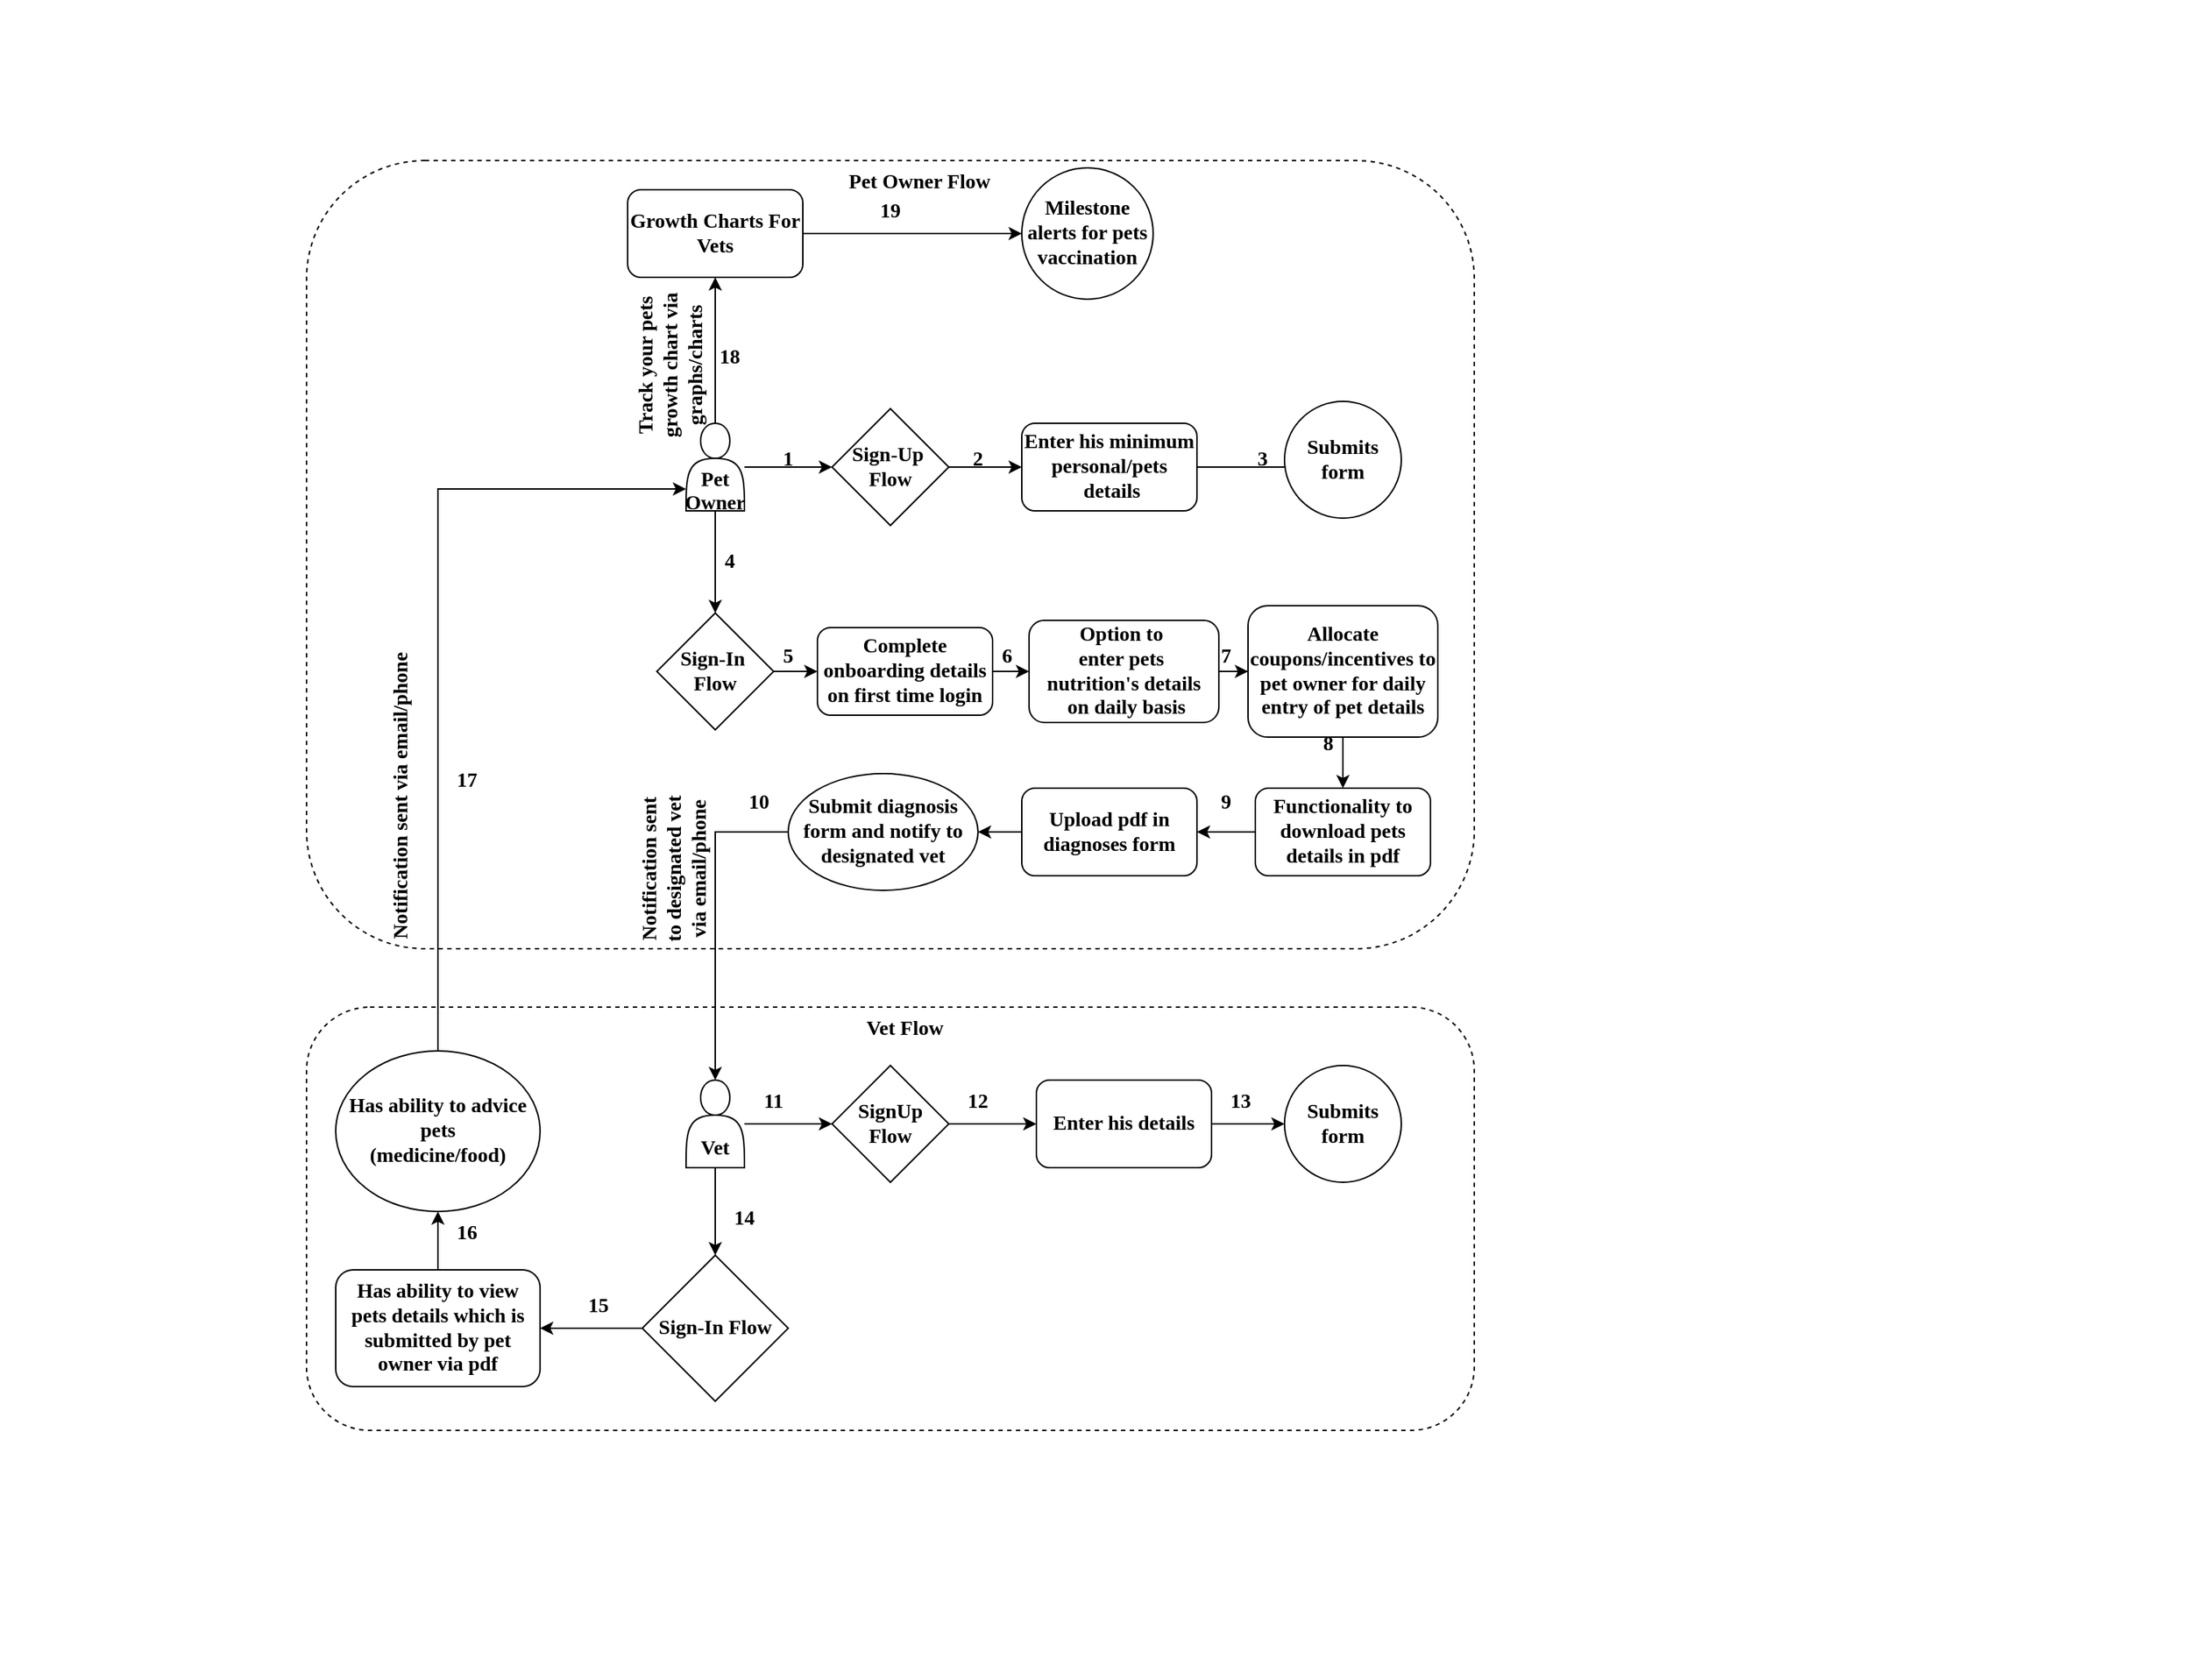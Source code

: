 <mxfile version="24.0.7" type="github">
  <diagram name="Page-1" id="GmAfje1MR3ZLFPPQamlQ">
    <mxGraphModel dx="2121" dy="1617" grid="1" gridSize="10" guides="1" tooltips="1" connect="1" arrows="1" fold="1" page="1" pageScale="1" pageWidth="850" pageHeight="1100" math="0" shadow="0">
      <root>
        <mxCell id="0" />
        <mxCell id="1" parent="0" />
        <mxCell id="lLo5x_2QG4jimNaP_B-l-39" value="" style="rounded=1;whiteSpace=wrap;html=1;dashed=1;fontFamily=Times New Roman;fontSize=14;strokeWidth=1;fontStyle=1" parent="1" vertex="1">
          <mxGeometry x="-200" y="-80" width="800" height="540" as="geometry" />
        </mxCell>
        <mxCell id="lLo5x_2QG4jimNaP_B-l-38" value="" style="rounded=1;whiteSpace=wrap;html=1;dashed=1;fontFamily=Times New Roman;fontSize=14;strokeWidth=1;fontStyle=1" parent="1" vertex="1">
          <mxGeometry x="-200" y="500" width="800" height="290" as="geometry" />
        </mxCell>
        <mxCell id="_TZWZInf5wAIC_WSy5-A-4" value="" style="edgeStyle=orthogonalEdgeStyle;rounded=0;orthogonalLoop=1;jettySize=auto;html=1;" parent="1" edge="1">
          <mxGeometry relative="1" as="geometry">
            <mxPoint x="171.25" y="145" as="targetPoint" />
          </mxGeometry>
        </mxCell>
        <mxCell id="_TZWZInf5wAIC_WSy5-A-7" value="" style="edgeStyle=orthogonalEdgeStyle;rounded=0;orthogonalLoop=1;jettySize=auto;html=1;" parent="1" edge="1">
          <mxGeometry relative="1" as="geometry">
            <mxPoint x="495" y="195" as="targetPoint" />
          </mxGeometry>
        </mxCell>
        <mxCell id="_TZWZInf5wAIC_WSy5-A-83" value="" style="edgeStyle=orthogonalEdgeStyle;rounded=0;orthogonalLoop=1;jettySize=auto;html=1;fontFamily=Times New Roman;fontSize=14;strokeWidth=1;fontStyle=1" parent="1" source="_TZWZInf5wAIC_WSy5-A-12" target="_TZWZInf5wAIC_WSy5-A-82" edge="1">
          <mxGeometry relative="1" as="geometry" />
        </mxCell>
        <mxCell id="_TZWZInf5wAIC_WSy5-A-87" value="" style="edgeStyle=orthogonalEdgeStyle;rounded=0;orthogonalLoop=1;jettySize=auto;html=1;fontFamily=Times New Roman;fontSize=14;strokeWidth=1;fontStyle=1" parent="1" source="_TZWZInf5wAIC_WSy5-A-12" target="_TZWZInf5wAIC_WSy5-A-86" edge="1">
          <mxGeometry relative="1" as="geometry" />
        </mxCell>
        <mxCell id="lLo5x_2QG4jimNaP_B-l-35" style="edgeStyle=orthogonalEdgeStyle;rounded=0;orthogonalLoop=1;jettySize=auto;html=1;entryX=0.5;entryY=1;entryDx=0;entryDy=0;fontFamily=Times New Roman;fontSize=14;strokeWidth=1;fontStyle=1" parent="1" source="_TZWZInf5wAIC_WSy5-A-12" target="lLo5x_2QG4jimNaP_B-l-33" edge="1">
          <mxGeometry relative="1" as="geometry" />
        </mxCell>
        <mxCell id="_TZWZInf5wAIC_WSy5-A-12" value="&lt;div style=&quot;font-size: 14px;&quot;&gt;&lt;br style=&quot;font-size: 14px;&quot;&gt;&lt;/div&gt;&lt;div style=&quot;font-size: 14px;&quot;&gt;&lt;br style=&quot;font-size: 14px;&quot;&gt;&lt;/div&gt;Pet Owner" style="shape=actor;whiteSpace=wrap;html=1;fontFamily=Times New Roman;fontSize=14;strokeWidth=1;fontStyle=1" parent="1" vertex="1">
          <mxGeometry x="60" y="100" width="40" height="60" as="geometry" />
        </mxCell>
        <mxCell id="_TZWZInf5wAIC_WSy5-A-75" value="" style="edgeStyle=orthogonalEdgeStyle;rounded=0;orthogonalLoop=1;jettySize=auto;html=1;fontFamily=Times New Roman;fontSize=14;strokeWidth=1;fontStyle=1" parent="1" source="_TZWZInf5wAIC_WSy5-A-51" target="_TZWZInf5wAIC_WSy5-A-74" edge="1">
          <mxGeometry relative="1" as="geometry" />
        </mxCell>
        <mxCell id="_TZWZInf5wAIC_WSy5-A-107" value="" style="edgeStyle=orthogonalEdgeStyle;rounded=0;orthogonalLoop=1;jettySize=auto;html=1;fontFamily=Times New Roman;fontSize=14;strokeWidth=1;fontStyle=1" parent="1" source="_TZWZInf5wAIC_WSy5-A-51" target="_TZWZInf5wAIC_WSy5-A-106" edge="1">
          <mxGeometry relative="1" as="geometry" />
        </mxCell>
        <mxCell id="_TZWZInf5wAIC_WSy5-A-51" value="&lt;div style=&quot;font-size: 14px;&quot;&gt;&lt;br style=&quot;font-size: 14px;&quot;&gt;&lt;/div&gt;&lt;div style=&quot;font-size: 14px;&quot;&gt;&lt;br style=&quot;font-size: 14px;&quot;&gt;&lt;/div&gt;Vet&lt;div style=&quot;font-size: 14px;&quot;&gt;&lt;/div&gt;" style="shape=actor;whiteSpace=wrap;html=1;fontFamily=Times New Roman;fontSize=14;strokeWidth=1;fontStyle=1" parent="1" vertex="1">
          <mxGeometry x="60" y="550" width="40" height="60" as="geometry" />
        </mxCell>
        <mxCell id="_TZWZInf5wAIC_WSy5-A-66" value="Submits form" style="ellipse;whiteSpace=wrap;html=1;fontFamily=Times New Roman;fontSize=14;strokeWidth=1;fontStyle=1" parent="1" vertex="1">
          <mxGeometry x="470" y="540" width="80" height="80" as="geometry" />
        </mxCell>
        <mxCell id="_TZWZInf5wAIC_WSy5-A-74" value="Sign-In Flow" style="rhombus;whiteSpace=wrap;html=1;fontFamily=Times New Roman;fontSize=14;strokeWidth=1;fontStyle=1" parent="1" vertex="1">
          <mxGeometry x="30" y="670" width="100" height="100" as="geometry" />
        </mxCell>
        <mxCell id="_TZWZInf5wAIC_WSy5-A-140" style="edgeStyle=orthogonalEdgeStyle;rounded=0;orthogonalLoop=1;jettySize=auto;html=1;entryX=0;entryY=0.75;entryDx=0;entryDy=0;exitX=0.5;exitY=0;exitDx=0;exitDy=0;fontFamily=Times New Roman;fontSize=14;strokeWidth=1;fontStyle=1" parent="1" source="_TZWZInf5wAIC_WSy5-A-80" target="_TZWZInf5wAIC_WSy5-A-12" edge="1">
          <mxGeometry relative="1" as="geometry" />
        </mxCell>
        <mxCell id="_TZWZInf5wAIC_WSy5-A-80" value="Has ability to advice pets&lt;div style=&quot;font-size: 14px;&quot;&gt;(medicine/food)&lt;/div&gt;" style="ellipse;whiteSpace=wrap;html=1;fontFamily=Times New Roman;fontSize=14;strokeWidth=1;fontStyle=1" parent="1" vertex="1">
          <mxGeometry x="-180" y="530" width="140" height="110" as="geometry" />
        </mxCell>
        <mxCell id="lLo5x_2QG4jimNaP_B-l-4" style="edgeStyle=orthogonalEdgeStyle;rounded=0;orthogonalLoop=1;jettySize=auto;html=1;entryX=0;entryY=0.5;entryDx=0;entryDy=0;fontFamily=Times New Roman;fontSize=14;strokeWidth=1;fontStyle=1" parent="1" source="_TZWZInf5wAIC_WSy5-A-82" target="lLo5x_2QG4jimNaP_B-l-2" edge="1">
          <mxGeometry relative="1" as="geometry" />
        </mxCell>
        <mxCell id="_TZWZInf5wAIC_WSy5-A-82" value="Sign-In&amp;nbsp;&lt;div style=&quot;font-size: 14px;&quot;&gt;Flow&lt;/div&gt;" style="rhombus;whiteSpace=wrap;html=1;fontFamily=Times New Roman;fontSize=14;strokeWidth=1;fontStyle=1" parent="1" vertex="1">
          <mxGeometry x="40" y="230" width="80" height="80" as="geometry" />
        </mxCell>
        <mxCell id="lLo5x_2QG4jimNaP_B-l-16" style="edgeStyle=orthogonalEdgeStyle;rounded=0;orthogonalLoop=1;jettySize=auto;html=1;entryX=0.5;entryY=0;entryDx=0;entryDy=0;fontFamily=Times New Roman;fontSize=14;strokeWidth=1;fontStyle=1" parent="1" source="_TZWZInf5wAIC_WSy5-A-84" target="_TZWZInf5wAIC_WSy5-A-51" edge="1">
          <mxGeometry relative="1" as="geometry" />
        </mxCell>
        <mxCell id="_TZWZInf5wAIC_WSy5-A-84" value="Submit diagnosis form and notify to designated vet" style="ellipse;whiteSpace=wrap;html=1;fontFamily=Times New Roman;fontSize=14;strokeWidth=1;fontStyle=1" parent="1" vertex="1">
          <mxGeometry x="130" y="340" width="130" height="80" as="geometry" />
        </mxCell>
        <mxCell id="_TZWZInf5wAIC_WSy5-A-89" style="edgeStyle=orthogonalEdgeStyle;rounded=0;orthogonalLoop=1;jettySize=auto;html=1;entryX=0;entryY=0.5;entryDx=0;entryDy=0;fontFamily=Times New Roman;fontSize=14;strokeWidth=1;fontStyle=1" parent="1" source="_TZWZInf5wAIC_WSy5-A-86" target="_TZWZInf5wAIC_WSy5-A-88" edge="1">
          <mxGeometry relative="1" as="geometry" />
        </mxCell>
        <mxCell id="_TZWZInf5wAIC_WSy5-A-86" value="Sign-Up&amp;nbsp;&lt;div style=&quot;font-size: 14px;&quot;&gt;Flow&lt;/div&gt;" style="rhombus;whiteSpace=wrap;html=1;fontFamily=Times New Roman;fontSize=14;strokeWidth=1;fontStyle=1" parent="1" vertex="1">
          <mxGeometry x="160" y="90" width="80" height="80" as="geometry" />
        </mxCell>
        <mxCell id="_TZWZInf5wAIC_WSy5-A-92" style="edgeStyle=orthogonalEdgeStyle;rounded=0;orthogonalLoop=1;jettySize=auto;html=1;entryX=0;entryY=0.5;entryDx=0;entryDy=0;fontFamily=Times New Roman;fontSize=14;strokeWidth=1;fontStyle=1" parent="1" source="_TZWZInf5wAIC_WSy5-A-88" edge="1">
          <mxGeometry relative="1" as="geometry">
            <mxPoint x="500" y="130" as="targetPoint" />
          </mxGeometry>
        </mxCell>
        <mxCell id="_TZWZInf5wAIC_WSy5-A-88" value="Enter his minimum personal/pets&lt;div style=&quot;font-size: 14px;&quot;&gt;&amp;nbsp;details&lt;/div&gt;" style="rounded=1;whiteSpace=wrap;html=1;fontFamily=Times New Roman;fontSize=14;strokeWidth=1;fontStyle=1" parent="1" vertex="1">
          <mxGeometry x="290" y="100" width="120" height="60" as="geometry" />
        </mxCell>
        <mxCell id="lLo5x_2QG4jimNaP_B-l-10" style="edgeStyle=orthogonalEdgeStyle;rounded=0;orthogonalLoop=1;jettySize=auto;html=1;entryX=0;entryY=0.5;entryDx=0;entryDy=0;fontFamily=Times New Roman;fontSize=14;strokeWidth=1;fontStyle=1" parent="1" source="_TZWZInf5wAIC_WSy5-A-98" target="_TZWZInf5wAIC_WSy5-A-66" edge="1">
          <mxGeometry relative="1" as="geometry" />
        </mxCell>
        <mxCell id="_TZWZInf5wAIC_WSy5-A-98" value="Enter his details" style="whiteSpace=wrap;html=1;rounded=1;fontFamily=Times New Roman;fontSize=14;strokeWidth=1;fontStyle=1" parent="1" vertex="1">
          <mxGeometry x="300" y="550" width="120" height="60" as="geometry" />
        </mxCell>
        <mxCell id="_TZWZInf5wAIC_WSy5-A-138" style="edgeStyle=orthogonalEdgeStyle;rounded=0;orthogonalLoop=1;jettySize=auto;html=1;entryX=0.5;entryY=1;entryDx=0;entryDy=0;fontFamily=Times New Roman;fontSize=14;strokeWidth=1;fontStyle=1" parent="1" source="_TZWZInf5wAIC_WSy5-A-101" target="_TZWZInf5wAIC_WSy5-A-80" edge="1">
          <mxGeometry relative="1" as="geometry" />
        </mxCell>
        <mxCell id="_TZWZInf5wAIC_WSy5-A-101" value="Has ability to view pets details which is submitted by pet owner via pdf" style="rounded=1;whiteSpace=wrap;html=1;fontFamily=Times New Roman;fontSize=14;strokeWidth=1;fontStyle=1" parent="1" vertex="1">
          <mxGeometry x="-180" y="680" width="140" height="80" as="geometry" />
        </mxCell>
        <mxCell id="_TZWZInf5wAIC_WSy5-A-105" style="edgeStyle=orthogonalEdgeStyle;rounded=0;orthogonalLoop=1;jettySize=auto;html=1;entryX=1;entryY=0.5;entryDx=0;entryDy=0;fontFamily=Times New Roman;fontSize=14;strokeWidth=1;fontStyle=1" parent="1" source="_TZWZInf5wAIC_WSy5-A-74" target="_TZWZInf5wAIC_WSy5-A-101" edge="1">
          <mxGeometry relative="1" as="geometry" />
        </mxCell>
        <mxCell id="lLo5x_2QG4jimNaP_B-l-9" style="edgeStyle=orthogonalEdgeStyle;rounded=0;orthogonalLoop=1;jettySize=auto;html=1;entryX=0;entryY=0.5;entryDx=0;entryDy=0;fontFamily=Times New Roman;fontSize=14;strokeWidth=1;fontStyle=1" parent="1" source="_TZWZInf5wAIC_WSy5-A-106" target="_TZWZInf5wAIC_WSy5-A-98" edge="1">
          <mxGeometry relative="1" as="geometry" />
        </mxCell>
        <mxCell id="_TZWZInf5wAIC_WSy5-A-106" value="SignUp&lt;div style=&quot;font-size: 14px;&quot;&gt;Flow&lt;/div&gt;" style="rhombus;whiteSpace=wrap;html=1;fontFamily=Times New Roman;fontSize=14;strokeWidth=1;fontStyle=1" parent="1" vertex="1">
          <mxGeometry x="160" y="540" width="80" height="80" as="geometry" />
        </mxCell>
        <mxCell id="_TZWZInf5wAIC_WSy5-A-112" value="&amp;nbsp;" style="text;html=1;align=center;verticalAlign=middle;whiteSpace=wrap;rounded=0;fontFamily=Times New Roman;fontSize=14;strokeWidth=1;fontStyle=1" parent="1" vertex="1">
          <mxGeometry x="-180" y="300" width="60" height="30" as="geometry" />
        </mxCell>
        <mxCell id="_TZWZInf5wAIC_WSy5-A-113" value="&amp;nbsp;" style="text;html=1;align=center;verticalAlign=middle;whiteSpace=wrap;rounded=0;fontFamily=Times New Roman;fontSize=14;strokeWidth=2;" parent="1" vertex="1">
          <mxGeometry x="400" y="930" width="60" height="30" as="geometry" />
        </mxCell>
        <mxCell id="_TZWZInf5wAIC_WSy5-A-114" value="&amp;nbsp;" style="text;html=1;align=center;verticalAlign=middle;whiteSpace=wrap;rounded=0;fontFamily=Times New Roman;fontSize=13;" parent="1" vertex="1">
          <mxGeometry x="765" y="640" width="60" height="30" as="geometry" />
        </mxCell>
        <mxCell id="_TZWZInf5wAIC_WSy5-A-116" value="&amp;nbsp;" style="text;html=1;align=center;verticalAlign=middle;whiteSpace=wrap;rounded=0;fontFamily=Times New Roman;fontSize=13;" parent="1" vertex="1">
          <mxGeometry x="1030" y="320" width="60" height="30" as="geometry" />
        </mxCell>
        <mxCell id="_TZWZInf5wAIC_WSy5-A-117" value="1" style="text;html=1;align=center;verticalAlign=middle;whiteSpace=wrap;rounded=0;fontFamily=Times New Roman;fontSize=14;strokeWidth=1;fontStyle=1" parent="1" vertex="1">
          <mxGeometry x="100" y="110" width="60" height="30" as="geometry" />
        </mxCell>
        <mxCell id="_TZWZInf5wAIC_WSy5-A-118" value="2" style="text;html=1;align=center;verticalAlign=middle;whiteSpace=wrap;rounded=0;fontFamily=Times New Roman;fontSize=14;strokeWidth=1;fontStyle=1" parent="1" vertex="1">
          <mxGeometry x="230" y="110" width="60" height="30" as="geometry" />
        </mxCell>
        <mxCell id="_TZWZInf5wAIC_WSy5-A-119" value="3" style="text;html=1;align=center;verticalAlign=middle;whiteSpace=wrap;rounded=0;fontFamily=Times New Roman;fontSize=14;strokeWidth=1;fontStyle=1" parent="1" vertex="1">
          <mxGeometry x="425" y="110" width="60" height="30" as="geometry" />
        </mxCell>
        <mxCell id="_TZWZInf5wAIC_WSy5-A-126" value="4" style="text;html=1;align=center;verticalAlign=middle;whiteSpace=wrap;rounded=0;fontFamily=Times New Roman;fontSize=14;strokeWidth=1;fontStyle=1" parent="1" vertex="1">
          <mxGeometry x="60" y="180" width="60" height="30" as="geometry" />
        </mxCell>
        <mxCell id="_TZWZInf5wAIC_WSy5-A-127" value="5" style="text;html=1;align=center;verticalAlign=middle;whiteSpace=wrap;rounded=0;fontFamily=Times New Roman;fontSize=14;strokeWidth=1;fontStyle=1" parent="1" vertex="1">
          <mxGeometry x="110" y="250" width="40" height="20" as="geometry" />
        </mxCell>
        <mxCell id="_TZWZInf5wAIC_WSy5-A-129" value="11" style="text;html=1;align=center;verticalAlign=middle;whiteSpace=wrap;rounded=0;fontFamily=Times New Roman;fontSize=14;strokeWidth=1;fontStyle=1" parent="1" vertex="1">
          <mxGeometry x="90" y="550" width="60" height="30" as="geometry" />
        </mxCell>
        <mxCell id="_TZWZInf5wAIC_WSy5-A-135" value="14" style="text;html=1;align=center;verticalAlign=middle;whiteSpace=wrap;rounded=0;fontFamily=Times New Roman;fontSize=14;strokeWidth=1;fontStyle=1" parent="1" vertex="1">
          <mxGeometry x="70" y="630" width="60" height="30" as="geometry" />
        </mxCell>
        <mxCell id="_TZWZInf5wAIC_WSy5-A-136" value="15" style="text;html=1;align=center;verticalAlign=middle;whiteSpace=wrap;rounded=0;fontFamily=Times New Roman;fontSize=14;strokeWidth=1;fontStyle=1" parent="1" vertex="1">
          <mxGeometry x="-30" y="690" width="60" height="30" as="geometry" />
        </mxCell>
        <mxCell id="_TZWZInf5wAIC_WSy5-A-137" value="16" style="text;html=1;align=center;verticalAlign=middle;whiteSpace=wrap;rounded=0;fontFamily=Times New Roman;fontSize=14;strokeWidth=1;fontStyle=1" parent="1" vertex="1">
          <mxGeometry x="-120" y="640" width="60" height="30" as="geometry" />
        </mxCell>
        <mxCell id="_TZWZInf5wAIC_WSy5-A-141" value="Notification sent via email/phone" style="text;html=1;align=center;verticalAlign=middle;whiteSpace=wrap;rounded=0;rotation=-90;fontFamily=Times New Roman;fontSize=14;strokeWidth=1;fontStyle=1" parent="1" vertex="1">
          <mxGeometry x="-300" y="340" width="330" height="30" as="geometry" />
        </mxCell>
        <mxCell id="_TZWZInf5wAIC_WSy5-A-143" value="17" style="text;html=1;align=center;verticalAlign=middle;whiteSpace=wrap;rounded=0;fontFamily=Times New Roman;fontSize=14;strokeWidth=1;fontStyle=1" parent="1" vertex="1">
          <mxGeometry x="-120" y="330" width="60" height="30" as="geometry" />
        </mxCell>
        <mxCell id="_TZWZInf5wAIC_WSy5-A-144" value="&amp;nbsp;&amp;nbsp;" style="text;html=1;align=center;verticalAlign=middle;whiteSpace=wrap;rounded=0;fontFamily=Times New Roman;fontSize=13;" parent="1" vertex="1">
          <mxGeometry x="-410" y="370" width="60" height="30" as="geometry" />
        </mxCell>
        <mxCell id="lLo5x_2QG4jimNaP_B-l-1" value="Submits form" style="ellipse;whiteSpace=wrap;html=1;fontFamily=Times New Roman;fontSize=14;strokeWidth=1;fontStyle=1" parent="1" vertex="1">
          <mxGeometry x="470" y="85" width="80" height="80" as="geometry" />
        </mxCell>
        <mxCell id="lLo5x_2QG4jimNaP_B-l-6" style="edgeStyle=orthogonalEdgeStyle;rounded=0;orthogonalLoop=1;jettySize=auto;html=1;entryX=0;entryY=0.5;entryDx=0;entryDy=0;fontFamily=Times New Roman;fontSize=14;strokeWidth=1;fontStyle=1" parent="1" source="lLo5x_2QG4jimNaP_B-l-2" target="lLo5x_2QG4jimNaP_B-l-5" edge="1">
          <mxGeometry relative="1" as="geometry" />
        </mxCell>
        <mxCell id="lLo5x_2QG4jimNaP_B-l-2" value="Complete onboarding details on first time login" style="rounded=1;whiteSpace=wrap;html=1;fontFamily=Times New Roman;fontSize=14;strokeWidth=1;fontStyle=1" parent="1" vertex="1">
          <mxGeometry x="150" y="240" width="120" height="60" as="geometry" />
        </mxCell>
        <mxCell id="lLo5x_2QG4jimNaP_B-l-13" style="edgeStyle=orthogonalEdgeStyle;rounded=0;orthogonalLoop=1;jettySize=auto;html=1;entryX=0;entryY=0.5;entryDx=0;entryDy=0;fontFamily=Times New Roman;fontSize=14;strokeWidth=1;fontStyle=1" parent="1" source="lLo5x_2QG4jimNaP_B-l-5" target="lLo5x_2QG4jimNaP_B-l-11" edge="1">
          <mxGeometry relative="1" as="geometry" />
        </mxCell>
        <mxCell id="lLo5x_2QG4jimNaP_B-l-5" value="Option to&amp;nbsp;&lt;div style=&quot;font-size: 14px;&quot;&gt;enter pets&amp;nbsp;&lt;/div&gt;&lt;div style=&quot;font-size: 14px;&quot;&gt;nutrition&#39;s details&lt;/div&gt;&lt;div style=&quot;font-size: 14px;&quot;&gt;&amp;nbsp;on daily basis&lt;/div&gt;" style="rounded=1;whiteSpace=wrap;html=1;fontFamily=Times New Roman;fontSize=14;strokeWidth=1;fontStyle=1" parent="1" vertex="1">
          <mxGeometry x="295" y="235" width="130" height="70" as="geometry" />
        </mxCell>
        <mxCell id="lLo5x_2QG4jimNaP_B-l-14" style="edgeStyle=orthogonalEdgeStyle;rounded=0;orthogonalLoop=1;jettySize=auto;html=1;entryX=0.5;entryY=0;entryDx=0;entryDy=0;fontFamily=Times New Roman;fontSize=14;strokeWidth=1;fontStyle=1" parent="1" source="lLo5x_2QG4jimNaP_B-l-11" target="lLo5x_2QG4jimNaP_B-l-12" edge="1">
          <mxGeometry relative="1" as="geometry" />
        </mxCell>
        <mxCell id="lLo5x_2QG4jimNaP_B-l-11" value="Allocate coupons/incentives to pet owner for daily entry of pet details" style="rounded=1;whiteSpace=wrap;html=1;fontFamily=Times New Roman;fontSize=14;strokeWidth=1;fontStyle=1" parent="1" vertex="1">
          <mxGeometry x="445" y="225" width="130" height="90" as="geometry" />
        </mxCell>
        <mxCell id="lLo5x_2QG4jimNaP_B-l-27" style="edgeStyle=orthogonalEdgeStyle;rounded=0;orthogonalLoop=1;jettySize=auto;html=1;entryX=1;entryY=0.5;entryDx=0;entryDy=0;fontFamily=Times New Roman;fontSize=14;strokeWidth=1;fontStyle=1" parent="1" source="lLo5x_2QG4jimNaP_B-l-12" target="lLo5x_2QG4jimNaP_B-l-26" edge="1">
          <mxGeometry relative="1" as="geometry" />
        </mxCell>
        <mxCell id="lLo5x_2QG4jimNaP_B-l-12" value="Functionality to download pets details in pdf" style="rounded=1;whiteSpace=wrap;html=1;fontFamily=Times New Roman;fontSize=14;strokeWidth=1;fontStyle=1" parent="1" vertex="1">
          <mxGeometry x="450" y="350" width="120" height="60" as="geometry" />
        </mxCell>
        <mxCell id="lLo5x_2QG4jimNaP_B-l-17" value="Notification sent to designated vet via email/phone" style="text;html=1;align=center;verticalAlign=middle;whiteSpace=wrap;rounded=0;rotation=-90;fontFamily=Times New Roman;fontSize=14;strokeWidth=1;fontStyle=1" parent="1" vertex="1">
          <mxGeometry y="390" width="105" height="30" as="geometry" />
        </mxCell>
        <mxCell id="lLo5x_2QG4jimNaP_B-l-18" value="6" style="text;html=1;align=center;verticalAlign=middle;whiteSpace=wrap;rounded=0;fontFamily=Times New Roman;fontSize=14;strokeWidth=1;fontStyle=1" parent="1" vertex="1">
          <mxGeometry x="260" y="250" width="40" height="20" as="geometry" />
        </mxCell>
        <mxCell id="lLo5x_2QG4jimNaP_B-l-19" value="7" style="text;html=1;align=center;verticalAlign=middle;whiteSpace=wrap;rounded=0;fontFamily=Times New Roman;fontSize=14;strokeWidth=1;fontStyle=1" parent="1" vertex="1">
          <mxGeometry x="410" y="250" width="40" height="20" as="geometry" />
        </mxCell>
        <mxCell id="lLo5x_2QG4jimNaP_B-l-20" value="8" style="text;html=1;align=center;verticalAlign=middle;whiteSpace=wrap;rounded=0;fontFamily=Times New Roman;fontSize=14;strokeWidth=1;fontStyle=1" parent="1" vertex="1">
          <mxGeometry x="480" y="310" width="40" height="20" as="geometry" />
        </mxCell>
        <mxCell id="lLo5x_2QG4jimNaP_B-l-21" value="9" style="text;html=1;align=center;verticalAlign=middle;whiteSpace=wrap;rounded=0;fontFamily=Times New Roman;fontSize=14;strokeWidth=1;fontStyle=1" parent="1" vertex="1">
          <mxGeometry x="410" y="350" width="40" height="20" as="geometry" />
        </mxCell>
        <mxCell id="lLo5x_2QG4jimNaP_B-l-23" value="10" style="text;html=1;align=center;verticalAlign=middle;whiteSpace=wrap;rounded=0;fontFamily=Times New Roman;fontSize=14;strokeWidth=1;fontStyle=1" parent="1" vertex="1">
          <mxGeometry x="90" y="350" width="40" height="20" as="geometry" />
        </mxCell>
        <mxCell id="lLo5x_2QG4jimNaP_B-l-24" value="12" style="text;html=1;align=center;verticalAlign=middle;whiteSpace=wrap;rounded=0;fontFamily=Times New Roman;fontSize=14;strokeWidth=1;fontStyle=1" parent="1" vertex="1">
          <mxGeometry x="230" y="550" width="60" height="30" as="geometry" />
        </mxCell>
        <mxCell id="lLo5x_2QG4jimNaP_B-l-25" value="13" style="text;html=1;align=center;verticalAlign=middle;whiteSpace=wrap;rounded=0;fontFamily=Times New Roman;fontSize=14;strokeWidth=1;fontStyle=1" parent="1" vertex="1">
          <mxGeometry x="410" y="550" width="60" height="30" as="geometry" />
        </mxCell>
        <mxCell id="lLo5x_2QG4jimNaP_B-l-28" style="edgeStyle=orthogonalEdgeStyle;rounded=0;orthogonalLoop=1;jettySize=auto;html=1;entryX=1;entryY=0.5;entryDx=0;entryDy=0;fontFamily=Times New Roman;fontSize=14;strokeWidth=1;fontStyle=1" parent="1" source="lLo5x_2QG4jimNaP_B-l-26" target="_TZWZInf5wAIC_WSy5-A-84" edge="1">
          <mxGeometry relative="1" as="geometry" />
        </mxCell>
        <mxCell id="lLo5x_2QG4jimNaP_B-l-26" value="Upload pdf in diagnoses form" style="rounded=1;whiteSpace=wrap;html=1;fontFamily=Times New Roman;fontSize=14;strokeWidth=1;fontStyle=1" parent="1" vertex="1">
          <mxGeometry x="290" y="350" width="120" height="60" as="geometry" />
        </mxCell>
        <mxCell id="lLo5x_2QG4jimNaP_B-l-29" value="Milestone alerts for pets vaccination" style="ellipse;whiteSpace=wrap;html=1;fontFamily=Times New Roman;fontSize=14;strokeWidth=1;fontStyle=1" parent="1" vertex="1">
          <mxGeometry x="290" y="-75" width="90" height="90" as="geometry" />
        </mxCell>
        <mxCell id="lLo5x_2QG4jimNaP_B-l-31" value="Track your pets growth chart via graphs/charts" style="text;html=1;align=center;verticalAlign=middle;whiteSpace=wrap;rounded=0;rotation=-90;fontFamily=Times New Roman;fontSize=14;strokeWidth=1;fontStyle=1" parent="1" vertex="1">
          <mxGeometry x="-5" y="45" width="110" height="30" as="geometry" />
        </mxCell>
        <mxCell id="lLo5x_2QG4jimNaP_B-l-32" value="18" style="text;html=1;align=center;verticalAlign=middle;whiteSpace=wrap;rounded=0;fontFamily=Times New Roman;fontSize=14;strokeWidth=1;fontStyle=1" parent="1" vertex="1">
          <mxGeometry x="60" y="40" width="60" height="30" as="geometry" />
        </mxCell>
        <mxCell id="lLo5x_2QG4jimNaP_B-l-34" style="edgeStyle=orthogonalEdgeStyle;rounded=0;orthogonalLoop=1;jettySize=auto;html=1;entryX=0;entryY=0.5;entryDx=0;entryDy=0;fontFamily=Times New Roman;fontSize=14;strokeWidth=1;fontStyle=1" parent="1" source="lLo5x_2QG4jimNaP_B-l-33" target="lLo5x_2QG4jimNaP_B-l-29" edge="1">
          <mxGeometry relative="1" as="geometry" />
        </mxCell>
        <mxCell id="lLo5x_2QG4jimNaP_B-l-33" value="Growth Charts For Vets" style="rounded=1;whiteSpace=wrap;html=1;fontFamily=Times New Roman;fontSize=14;strokeWidth=1;fontStyle=1" parent="1" vertex="1">
          <mxGeometry x="20" y="-60" width="120" height="60" as="geometry" />
        </mxCell>
        <mxCell id="lLo5x_2QG4jimNaP_B-l-36" value="19" style="text;html=1;align=center;verticalAlign=middle;whiteSpace=wrap;rounded=0;fontFamily=Times New Roman;fontSize=14;strokeWidth=1;fontStyle=1" parent="1" vertex="1">
          <mxGeometry x="170" y="-60" width="60" height="30" as="geometry" />
        </mxCell>
        <mxCell id="lLo5x_2QG4jimNaP_B-l-37" value="&amp;nbsp;&amp;nbsp;" style="text;html=1;align=center;verticalAlign=middle;whiteSpace=wrap;rounded=0;fontFamily=Times New Roman;fontSize=13;" parent="1" vertex="1">
          <mxGeometry x="160" y="-190" width="60" height="30" as="geometry" />
        </mxCell>
        <mxCell id="lLo5x_2QG4jimNaP_B-l-40" value="&lt;font style=&quot;font-size: 14px;&quot;&gt;Vet Flow&lt;/font&gt;" style="text;html=1;align=center;verticalAlign=middle;whiteSpace=wrap;rounded=0;fontFamily=Times New Roman;fontSize=14;strokeWidth=1;fontStyle=1" parent="1" vertex="1">
          <mxGeometry x="160" y="500" width="100" height="30" as="geometry" />
        </mxCell>
        <mxCell id="lLo5x_2QG4jimNaP_B-l-41" value="&lt;font style=&quot;font-size: 14px;&quot;&gt;Pet Owner Flow&lt;/font&gt;" style="text;html=1;align=center;verticalAlign=middle;whiteSpace=wrap;rounded=0;fontFamily=Times New Roman;fontSize=14;strokeWidth=1;fontStyle=1" parent="1" vertex="1">
          <mxGeometry x="150" y="-80" width="140" height="30" as="geometry" />
        </mxCell>
      </root>
    </mxGraphModel>
  </diagram>
</mxfile>
